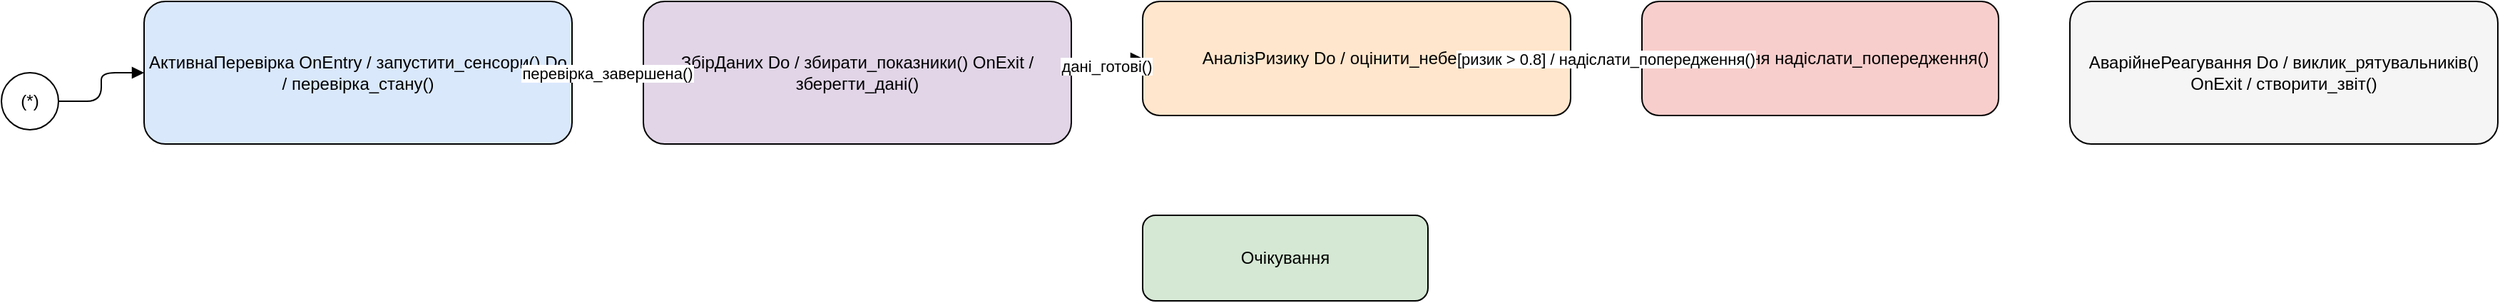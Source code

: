 <mxfile userAgent="Mozilla/5.0" version="20.2.6" editor="www.draw.io">
  <diagram name="СистемаМоніторингу">
    <mxGraphModel dx="1000" dy="1000" grid="1" gridSize="10" guides="1" tooltips="1" connect="1" arrows="1" fold="1" page="1" pageScale="1" pageWidth="827" pageHeight="1169">
      <root>
        <mxCell id="0"/>
        <mxCell id="1" parent="0"/>

        <!-- Start Node -->
        <mxCell id="start" value="(*)" style="ellipse;whiteSpace=wrap;html=1;fillColor=#FFFFFF;" vertex="1" parent="1">
          <mxGeometry x="100" y="100" width="40" height="40" as="geometry"/>
        </mxCell>

        <!-- States -->
        <mxCell id="АктивнаПеревірка" value="АктивнаПеревірка
OnEntry / запустити_сенсори()
Do / перевірка_стану()" style="rounded=1;whiteSpace=wrap;html=1;fillColor=#DAE8FC;" vertex="1" parent="1">
          <mxGeometry x="200" y="50" width="300" height="100" as="geometry"/>
        </mxCell>

        <mxCell id="ЗбірДаних" value="ЗбірДаних
Do / збирати_показники()
OnExit / зберегти_дані()" style="rounded=1;whiteSpace=wrap;html=1;fillColor=#E1D5E7;" vertex="1" parent="1">
          <mxGeometry x="550" y="50" width="300" height="100" as="geometry"/>
        </mxCell>

        <mxCell id="АналізРизику" value="АналізРизику
Do / оцінити_небезпеку()" style="rounded=1;whiteSpace=wrap;html=1;fillColor=#FFE6CC;" vertex="1" parent="1">
          <mxGeometry x="900" y="50" width="300" height="80" as="geometry"/>
        </mxCell>

        <mxCell id="Попередження" value="Попередження
надіслати_попередження()" style="rounded=1;whiteSpace=wrap;html=1;fillColor=#F8CECC;" vertex="1" parent="1">
          <mxGeometry x="1250" y="50" width="250" height="80" as="geometry"/>
        </mxCell>

        <mxCell id="АварійнеРеагування" value="АварійнеРеагування
Do / виклик_рятувальників()
OnExit / створити_звіт()" style="rounded=1;whiteSpace=wrap;html=1;fillColor=#F5F5F5;" vertex="1" parent="1">
          <mxGeometry x="1550" y="50" width="300" height="100" as="geometry"/>
        </mxCell>

        <mxCell id="Очікування" value="Очікування" style="rounded=1;whiteSpace=wrap;html=1;fillColor=#D5E8D4;" vertex="1" parent="1">
          <mxGeometry x="900" y="200" width="200" height="60" as="geometry"/>
        </mxCell>

        <!-- Transitions -->
        <mxCell id="e1" value="" style="edgeStyle=orthogonalEdgeStyle;endArrow=block;" edge="1" parent="1" source="start" target="АктивнаПеревірка">
          <mxGeometry relative="1" as="geometry"/>
        </mxCell>
        <mxCell id="e2" value="перевірка_завершена()" style="edgeStyle=orthogonalEdgeStyle;endArrow=block;" edge="1" parent="1" source="АктивнаПеревірка" target="ЗбірДаних">
          <mxGeometry relative="1" as="geometry"/>
        </mxCell>
        <mxCell id="e3" value="дані_готові()" style="edgeStyle=orthogonalEdgeStyle;endArrow=block;" edge="1" parent="1" source="ЗбірДаних" target="АналізРизику">
          <mxGeometry relative="1" as="geometry"/>
        </mxCell>
        <mxCell id="e4" value="[ризик > 0.8] / надіслати_попередження()" style="edgeStyle=orthogonalEdgeStyle;endArrow=block;" edge="1" parent="1" source="АналізРизику" target="Попередження">
          <mxGeometry relative="1" as="geometry"/>
        </mxCell>
        <mxCell id="e5" value="[ризик <= 0.8]" style="edgeStyle=orthogonalEdgeStyle;endArrow=block;" edge="1" parent="1" source="АналізРизику" target="Очікування">
          <mxGeometry relative="1" as="geometry"/>
        </mxCell>
        <mxCell id="e6" value="підтверджено()" style="edgeStyle=orthogonalEdgeStyle;endArrow=block;" edge="1" parent="1" source="Попередження" target="АварійнеРеагування">
          <mxGeometry relative="1" as="geometry"/>
        </mxCell>
        <mxCell id="e7" value="подію_закрито()" style="edgeStyle=orthogonalEdgeStyle;endArrow=block;" edge="1" parent="1" source="АварійнеРеагування" target="АктивнаПеревірка">
          <mxGeometry relative="1" as="geometry"/>
        </mxCell>
        <mxCell id="e8" value="таймер()" style="edgeStyle=orthogonalEdgeStyle;endArrow=block;" edge="1" parent="1" source="Очікування" target="АктивнаПеревірка">
          <mxGeometry relative="1" as="geometry"/>
        </mxCell>
        <mxCell id="e9" value="[пакет_неповний] / повторити()" style="edgeStyle=orthogonalEdgeStyle;endArrow=block;" edge="1" parent="1" source="ЗбірДаних" target="ЗбірДаних">
          <mxGeometry relative="1" as="geometry"/>
        </mxCell>

      </root>
    </mxGraphModel>
  </diagram>
</mxfile>
